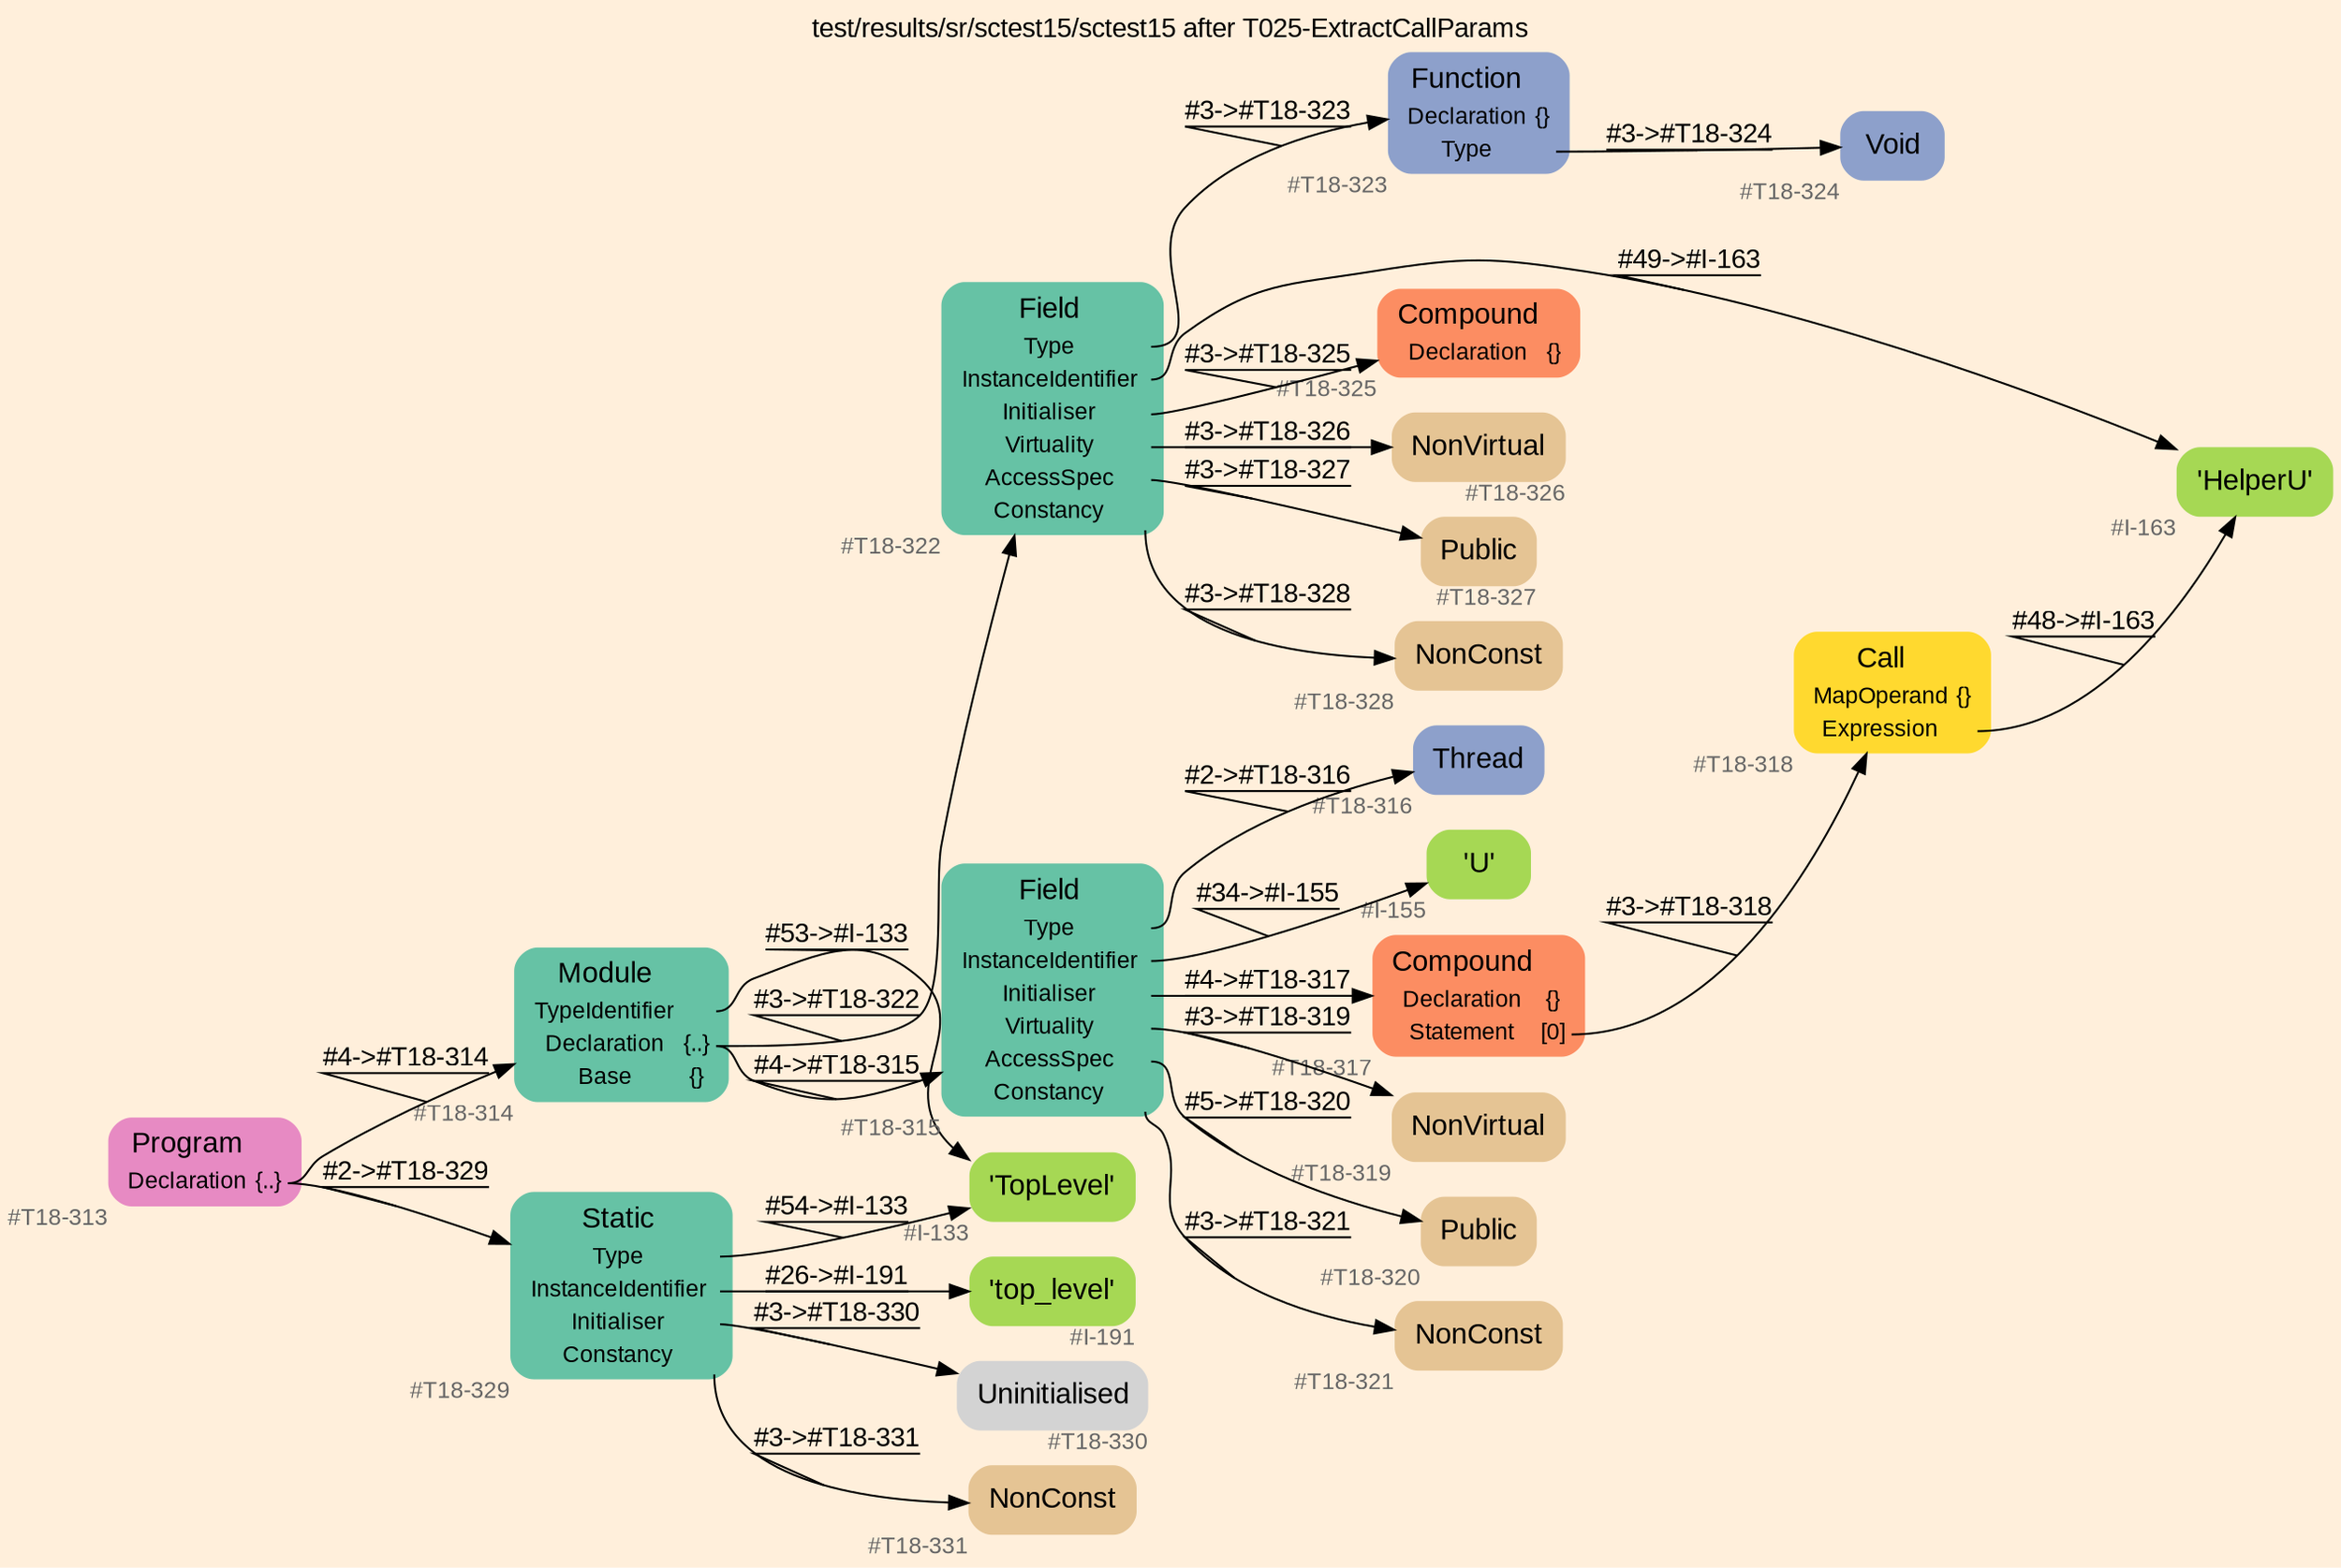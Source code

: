 digraph "test/results/sr/sctest15/sctest15 after T025-ExtractCallParams" {
label = "test/results/sr/sctest15/sctest15 after T025-ExtractCallParams"
labelloc = t
graph [
    rankdir = "LR"
    ranksep = 0.3
    bgcolor = antiquewhite1
    color = black
    fontcolor = black
    fontname = "Arial"
];
node [
    fontname = "Arial"
];
edge [
    fontname = "Arial"
];

// -------------------- node figure --------------------
// -------- block #T18-313 ----------
"#T18-313" [
    fillcolor = "/set28/4"
    xlabel = "#T18-313"
    fontsize = "12"
    fontcolor = grey40
    shape = "plaintext"
    label = <<TABLE BORDER="0" CELLBORDER="0" CELLSPACING="0">
     <TR><TD><FONT COLOR="black" POINT-SIZE="15">Program</FONT></TD></TR>
     <TR><TD><FONT COLOR="black" POINT-SIZE="12">Declaration</FONT></TD><TD PORT="port0"><FONT COLOR="black" POINT-SIZE="12">{..}</FONT></TD></TR>
    </TABLE>>
    style = "rounded,filled"
];

// -------- block #T18-314 ----------
"#T18-314" [
    fillcolor = "/set28/1"
    xlabel = "#T18-314"
    fontsize = "12"
    fontcolor = grey40
    shape = "plaintext"
    label = <<TABLE BORDER="0" CELLBORDER="0" CELLSPACING="0">
     <TR><TD><FONT COLOR="black" POINT-SIZE="15">Module</FONT></TD></TR>
     <TR><TD><FONT COLOR="black" POINT-SIZE="12">TypeIdentifier</FONT></TD><TD PORT="port0"></TD></TR>
     <TR><TD><FONT COLOR="black" POINT-SIZE="12">Declaration</FONT></TD><TD PORT="port1"><FONT COLOR="black" POINT-SIZE="12">{..}</FONT></TD></TR>
     <TR><TD><FONT COLOR="black" POINT-SIZE="12">Base</FONT></TD><TD PORT="port2"><FONT COLOR="black" POINT-SIZE="12">{}</FONT></TD></TR>
    </TABLE>>
    style = "rounded,filled"
];

// -------- block #I-133 ----------
"#I-133" [
    fillcolor = "/set28/5"
    xlabel = "#I-133"
    fontsize = "12"
    fontcolor = grey40
    shape = "plaintext"
    label = <<TABLE BORDER="0" CELLBORDER="0" CELLSPACING="0">
     <TR><TD><FONT COLOR="black" POINT-SIZE="15">'TopLevel'</FONT></TD></TR>
    </TABLE>>
    style = "rounded,filled"
];

// -------- block #T18-315 ----------
"#T18-315" [
    fillcolor = "/set28/1"
    xlabel = "#T18-315"
    fontsize = "12"
    fontcolor = grey40
    shape = "plaintext"
    label = <<TABLE BORDER="0" CELLBORDER="0" CELLSPACING="0">
     <TR><TD><FONT COLOR="black" POINT-SIZE="15">Field</FONT></TD></TR>
     <TR><TD><FONT COLOR="black" POINT-SIZE="12">Type</FONT></TD><TD PORT="port0"></TD></TR>
     <TR><TD><FONT COLOR="black" POINT-SIZE="12">InstanceIdentifier</FONT></TD><TD PORT="port1"></TD></TR>
     <TR><TD><FONT COLOR="black" POINT-SIZE="12">Initialiser</FONT></TD><TD PORT="port2"></TD></TR>
     <TR><TD><FONT COLOR="black" POINT-SIZE="12">Virtuality</FONT></TD><TD PORT="port3"></TD></TR>
     <TR><TD><FONT COLOR="black" POINT-SIZE="12">AccessSpec</FONT></TD><TD PORT="port4"></TD></TR>
     <TR><TD><FONT COLOR="black" POINT-SIZE="12">Constancy</FONT></TD><TD PORT="port5"></TD></TR>
    </TABLE>>
    style = "rounded,filled"
];

// -------- block #T18-316 ----------
"#T18-316" [
    fillcolor = "/set28/3"
    xlabel = "#T18-316"
    fontsize = "12"
    fontcolor = grey40
    shape = "plaintext"
    label = <<TABLE BORDER="0" CELLBORDER="0" CELLSPACING="0">
     <TR><TD><FONT COLOR="black" POINT-SIZE="15">Thread</FONT></TD></TR>
    </TABLE>>
    style = "rounded,filled"
];

// -------- block #I-155 ----------
"#I-155" [
    fillcolor = "/set28/5"
    xlabel = "#I-155"
    fontsize = "12"
    fontcolor = grey40
    shape = "plaintext"
    label = <<TABLE BORDER="0" CELLBORDER="0" CELLSPACING="0">
     <TR><TD><FONT COLOR="black" POINT-SIZE="15">'U'</FONT></TD></TR>
    </TABLE>>
    style = "rounded,filled"
];

// -------- block #T18-317 ----------
"#T18-317" [
    fillcolor = "/set28/2"
    xlabel = "#T18-317"
    fontsize = "12"
    fontcolor = grey40
    shape = "plaintext"
    label = <<TABLE BORDER="0" CELLBORDER="0" CELLSPACING="0">
     <TR><TD><FONT COLOR="black" POINT-SIZE="15">Compound</FONT></TD></TR>
     <TR><TD><FONT COLOR="black" POINT-SIZE="12">Declaration</FONT></TD><TD PORT="port0"><FONT COLOR="black" POINT-SIZE="12">{}</FONT></TD></TR>
     <TR><TD><FONT COLOR="black" POINT-SIZE="12">Statement</FONT></TD><TD PORT="port1"><FONT COLOR="black" POINT-SIZE="12">[0]</FONT></TD></TR>
    </TABLE>>
    style = "rounded,filled"
];

// -------- block #T18-318 ----------
"#T18-318" [
    fillcolor = "/set28/6"
    xlabel = "#T18-318"
    fontsize = "12"
    fontcolor = grey40
    shape = "plaintext"
    label = <<TABLE BORDER="0" CELLBORDER="0" CELLSPACING="0">
     <TR><TD><FONT COLOR="black" POINT-SIZE="15">Call</FONT></TD></TR>
     <TR><TD><FONT COLOR="black" POINT-SIZE="12">MapOperand</FONT></TD><TD PORT="port0"><FONT COLOR="black" POINT-SIZE="12">{}</FONT></TD></TR>
     <TR><TD><FONT COLOR="black" POINT-SIZE="12">Expression</FONT></TD><TD PORT="port1"></TD></TR>
    </TABLE>>
    style = "rounded,filled"
];

// -------- block #I-163 ----------
"#I-163" [
    fillcolor = "/set28/5"
    xlabel = "#I-163"
    fontsize = "12"
    fontcolor = grey40
    shape = "plaintext"
    label = <<TABLE BORDER="0" CELLBORDER="0" CELLSPACING="0">
     <TR><TD><FONT COLOR="black" POINT-SIZE="15">'HelperU'</FONT></TD></TR>
    </TABLE>>
    style = "rounded,filled"
];

// -------- block #T18-319 ----------
"#T18-319" [
    fillcolor = "/set28/7"
    xlabel = "#T18-319"
    fontsize = "12"
    fontcolor = grey40
    shape = "plaintext"
    label = <<TABLE BORDER="0" CELLBORDER="0" CELLSPACING="0">
     <TR><TD><FONT COLOR="black" POINT-SIZE="15">NonVirtual</FONT></TD></TR>
    </TABLE>>
    style = "rounded,filled"
];

// -------- block #T18-320 ----------
"#T18-320" [
    fillcolor = "/set28/7"
    xlabel = "#T18-320"
    fontsize = "12"
    fontcolor = grey40
    shape = "plaintext"
    label = <<TABLE BORDER="0" CELLBORDER="0" CELLSPACING="0">
     <TR><TD><FONT COLOR="black" POINT-SIZE="15">Public</FONT></TD></TR>
    </TABLE>>
    style = "rounded,filled"
];

// -------- block #T18-321 ----------
"#T18-321" [
    fillcolor = "/set28/7"
    xlabel = "#T18-321"
    fontsize = "12"
    fontcolor = grey40
    shape = "plaintext"
    label = <<TABLE BORDER="0" CELLBORDER="0" CELLSPACING="0">
     <TR><TD><FONT COLOR="black" POINT-SIZE="15">NonConst</FONT></TD></TR>
    </TABLE>>
    style = "rounded,filled"
];

// -------- block #T18-322 ----------
"#T18-322" [
    fillcolor = "/set28/1"
    xlabel = "#T18-322"
    fontsize = "12"
    fontcolor = grey40
    shape = "plaintext"
    label = <<TABLE BORDER="0" CELLBORDER="0" CELLSPACING="0">
     <TR><TD><FONT COLOR="black" POINT-SIZE="15">Field</FONT></TD></TR>
     <TR><TD><FONT COLOR="black" POINT-SIZE="12">Type</FONT></TD><TD PORT="port0"></TD></TR>
     <TR><TD><FONT COLOR="black" POINT-SIZE="12">InstanceIdentifier</FONT></TD><TD PORT="port1"></TD></TR>
     <TR><TD><FONT COLOR="black" POINT-SIZE="12">Initialiser</FONT></TD><TD PORT="port2"></TD></TR>
     <TR><TD><FONT COLOR="black" POINT-SIZE="12">Virtuality</FONT></TD><TD PORT="port3"></TD></TR>
     <TR><TD><FONT COLOR="black" POINT-SIZE="12">AccessSpec</FONT></TD><TD PORT="port4"></TD></TR>
     <TR><TD><FONT COLOR="black" POINT-SIZE="12">Constancy</FONT></TD><TD PORT="port5"></TD></TR>
    </TABLE>>
    style = "rounded,filled"
];

// -------- block #T18-323 ----------
"#T18-323" [
    fillcolor = "/set28/3"
    xlabel = "#T18-323"
    fontsize = "12"
    fontcolor = grey40
    shape = "plaintext"
    label = <<TABLE BORDER="0" CELLBORDER="0" CELLSPACING="0">
     <TR><TD><FONT COLOR="black" POINT-SIZE="15">Function</FONT></TD></TR>
     <TR><TD><FONT COLOR="black" POINT-SIZE="12">Declaration</FONT></TD><TD PORT="port0"><FONT COLOR="black" POINT-SIZE="12">{}</FONT></TD></TR>
     <TR><TD><FONT COLOR="black" POINT-SIZE="12">Type</FONT></TD><TD PORT="port1"></TD></TR>
    </TABLE>>
    style = "rounded,filled"
];

// -------- block #T18-324 ----------
"#T18-324" [
    fillcolor = "/set28/3"
    xlabel = "#T18-324"
    fontsize = "12"
    fontcolor = grey40
    shape = "plaintext"
    label = <<TABLE BORDER="0" CELLBORDER="0" CELLSPACING="0">
     <TR><TD><FONT COLOR="black" POINT-SIZE="15">Void</FONT></TD></TR>
    </TABLE>>
    style = "rounded,filled"
];

// -------- block #T18-325 ----------
"#T18-325" [
    fillcolor = "/set28/2"
    xlabel = "#T18-325"
    fontsize = "12"
    fontcolor = grey40
    shape = "plaintext"
    label = <<TABLE BORDER="0" CELLBORDER="0" CELLSPACING="0">
     <TR><TD><FONT COLOR="black" POINT-SIZE="15">Compound</FONT></TD></TR>
     <TR><TD><FONT COLOR="black" POINT-SIZE="12">Declaration</FONT></TD><TD PORT="port0"><FONT COLOR="black" POINT-SIZE="12">{}</FONT></TD></TR>
    </TABLE>>
    style = "rounded,filled"
];

// -------- block #T18-326 ----------
"#T18-326" [
    fillcolor = "/set28/7"
    xlabel = "#T18-326"
    fontsize = "12"
    fontcolor = grey40
    shape = "plaintext"
    label = <<TABLE BORDER="0" CELLBORDER="0" CELLSPACING="0">
     <TR><TD><FONT COLOR="black" POINT-SIZE="15">NonVirtual</FONT></TD></TR>
    </TABLE>>
    style = "rounded,filled"
];

// -------- block #T18-327 ----------
"#T18-327" [
    fillcolor = "/set28/7"
    xlabel = "#T18-327"
    fontsize = "12"
    fontcolor = grey40
    shape = "plaintext"
    label = <<TABLE BORDER="0" CELLBORDER="0" CELLSPACING="0">
     <TR><TD><FONT COLOR="black" POINT-SIZE="15">Public</FONT></TD></TR>
    </TABLE>>
    style = "rounded,filled"
];

// -------- block #T18-328 ----------
"#T18-328" [
    fillcolor = "/set28/7"
    xlabel = "#T18-328"
    fontsize = "12"
    fontcolor = grey40
    shape = "plaintext"
    label = <<TABLE BORDER="0" CELLBORDER="0" CELLSPACING="0">
     <TR><TD><FONT COLOR="black" POINT-SIZE="15">NonConst</FONT></TD></TR>
    </TABLE>>
    style = "rounded,filled"
];

// -------- block #T18-329 ----------
"#T18-329" [
    fillcolor = "/set28/1"
    xlabel = "#T18-329"
    fontsize = "12"
    fontcolor = grey40
    shape = "plaintext"
    label = <<TABLE BORDER="0" CELLBORDER="0" CELLSPACING="0">
     <TR><TD><FONT COLOR="black" POINT-SIZE="15">Static</FONT></TD></TR>
     <TR><TD><FONT COLOR="black" POINT-SIZE="12">Type</FONT></TD><TD PORT="port0"></TD></TR>
     <TR><TD><FONT COLOR="black" POINT-SIZE="12">InstanceIdentifier</FONT></TD><TD PORT="port1"></TD></TR>
     <TR><TD><FONT COLOR="black" POINT-SIZE="12">Initialiser</FONT></TD><TD PORT="port2"></TD></TR>
     <TR><TD><FONT COLOR="black" POINT-SIZE="12">Constancy</FONT></TD><TD PORT="port3"></TD></TR>
    </TABLE>>
    style = "rounded,filled"
];

// -------- block #I-191 ----------
"#I-191" [
    fillcolor = "/set28/5"
    xlabel = "#I-191"
    fontsize = "12"
    fontcolor = grey40
    shape = "plaintext"
    label = <<TABLE BORDER="0" CELLBORDER="0" CELLSPACING="0">
     <TR><TD><FONT COLOR="black" POINT-SIZE="15">'top_level'</FONT></TD></TR>
    </TABLE>>
    style = "rounded,filled"
];

// -------- block #T18-330 ----------
"#T18-330" [
    xlabel = "#T18-330"
    fontsize = "12"
    fontcolor = grey40
    shape = "plaintext"
    label = <<TABLE BORDER="0" CELLBORDER="0" CELLSPACING="0">
     <TR><TD><FONT COLOR="black" POINT-SIZE="15">Uninitialised</FONT></TD></TR>
    </TABLE>>
    style = "rounded,filled"
];

// -------- block #T18-331 ----------
"#T18-331" [
    fillcolor = "/set28/7"
    xlabel = "#T18-331"
    fontsize = "12"
    fontcolor = grey40
    shape = "plaintext"
    label = <<TABLE BORDER="0" CELLBORDER="0" CELLSPACING="0">
     <TR><TD><FONT COLOR="black" POINT-SIZE="15">NonConst</FONT></TD></TR>
    </TABLE>>
    style = "rounded,filled"
];

"#T18-313":port0 -> "#T18-314" [
    label = "#4-&gt;#T18-314"
    decorate = true
    color = black
    fontcolor = black
];

"#T18-313":port0 -> "#T18-329" [
    label = "#2-&gt;#T18-329"
    decorate = true
    color = black
    fontcolor = black
];

"#T18-314":port0 -> "#I-133" [
    label = "#53-&gt;#I-133"
    decorate = true
    color = black
    fontcolor = black
];

"#T18-314":port1 -> "#T18-315" [
    label = "#4-&gt;#T18-315"
    decorate = true
    color = black
    fontcolor = black
];

"#T18-314":port1 -> "#T18-322" [
    label = "#3-&gt;#T18-322"
    decorate = true
    color = black
    fontcolor = black
];

"#T18-315":port0 -> "#T18-316" [
    label = "#2-&gt;#T18-316"
    decorate = true
    color = black
    fontcolor = black
];

"#T18-315":port1 -> "#I-155" [
    label = "#34-&gt;#I-155"
    decorate = true
    color = black
    fontcolor = black
];

"#T18-315":port2 -> "#T18-317" [
    label = "#4-&gt;#T18-317"
    decorate = true
    color = black
    fontcolor = black
];

"#T18-315":port3 -> "#T18-319" [
    label = "#3-&gt;#T18-319"
    decorate = true
    color = black
    fontcolor = black
];

"#T18-315":port4 -> "#T18-320" [
    label = "#5-&gt;#T18-320"
    decorate = true
    color = black
    fontcolor = black
];

"#T18-315":port5 -> "#T18-321" [
    label = "#3-&gt;#T18-321"
    decorate = true
    color = black
    fontcolor = black
];

"#T18-317":port1 -> "#T18-318" [
    label = "#3-&gt;#T18-318"
    decorate = true
    color = black
    fontcolor = black
];

"#T18-318":port1 -> "#I-163" [
    label = "#48-&gt;#I-163"
    decorate = true
    color = black
    fontcolor = black
];

"#T18-322":port0 -> "#T18-323" [
    label = "#3-&gt;#T18-323"
    decorate = true
    color = black
    fontcolor = black
];

"#T18-322":port1 -> "#I-163" [
    label = "#49-&gt;#I-163"
    decorate = true
    color = black
    fontcolor = black
];

"#T18-322":port2 -> "#T18-325" [
    label = "#3-&gt;#T18-325"
    decorate = true
    color = black
    fontcolor = black
];

"#T18-322":port3 -> "#T18-326" [
    label = "#3-&gt;#T18-326"
    decorate = true
    color = black
    fontcolor = black
];

"#T18-322":port4 -> "#T18-327" [
    label = "#3-&gt;#T18-327"
    decorate = true
    color = black
    fontcolor = black
];

"#T18-322":port5 -> "#T18-328" [
    label = "#3-&gt;#T18-328"
    decorate = true
    color = black
    fontcolor = black
];

"#T18-323":port1 -> "#T18-324" [
    label = "#3-&gt;#T18-324"
    decorate = true
    color = black
    fontcolor = black
];

"#T18-329":port0 -> "#I-133" [
    label = "#54-&gt;#I-133"
    decorate = true
    color = black
    fontcolor = black
];

"#T18-329":port1 -> "#I-191" [
    label = "#26-&gt;#I-191"
    decorate = true
    color = black
    fontcolor = black
];

"#T18-329":port2 -> "#T18-330" [
    label = "#3-&gt;#T18-330"
    decorate = true
    color = black
    fontcolor = black
];

"#T18-329":port3 -> "#T18-331" [
    label = "#3-&gt;#T18-331"
    decorate = true
    color = black
    fontcolor = black
];


}
